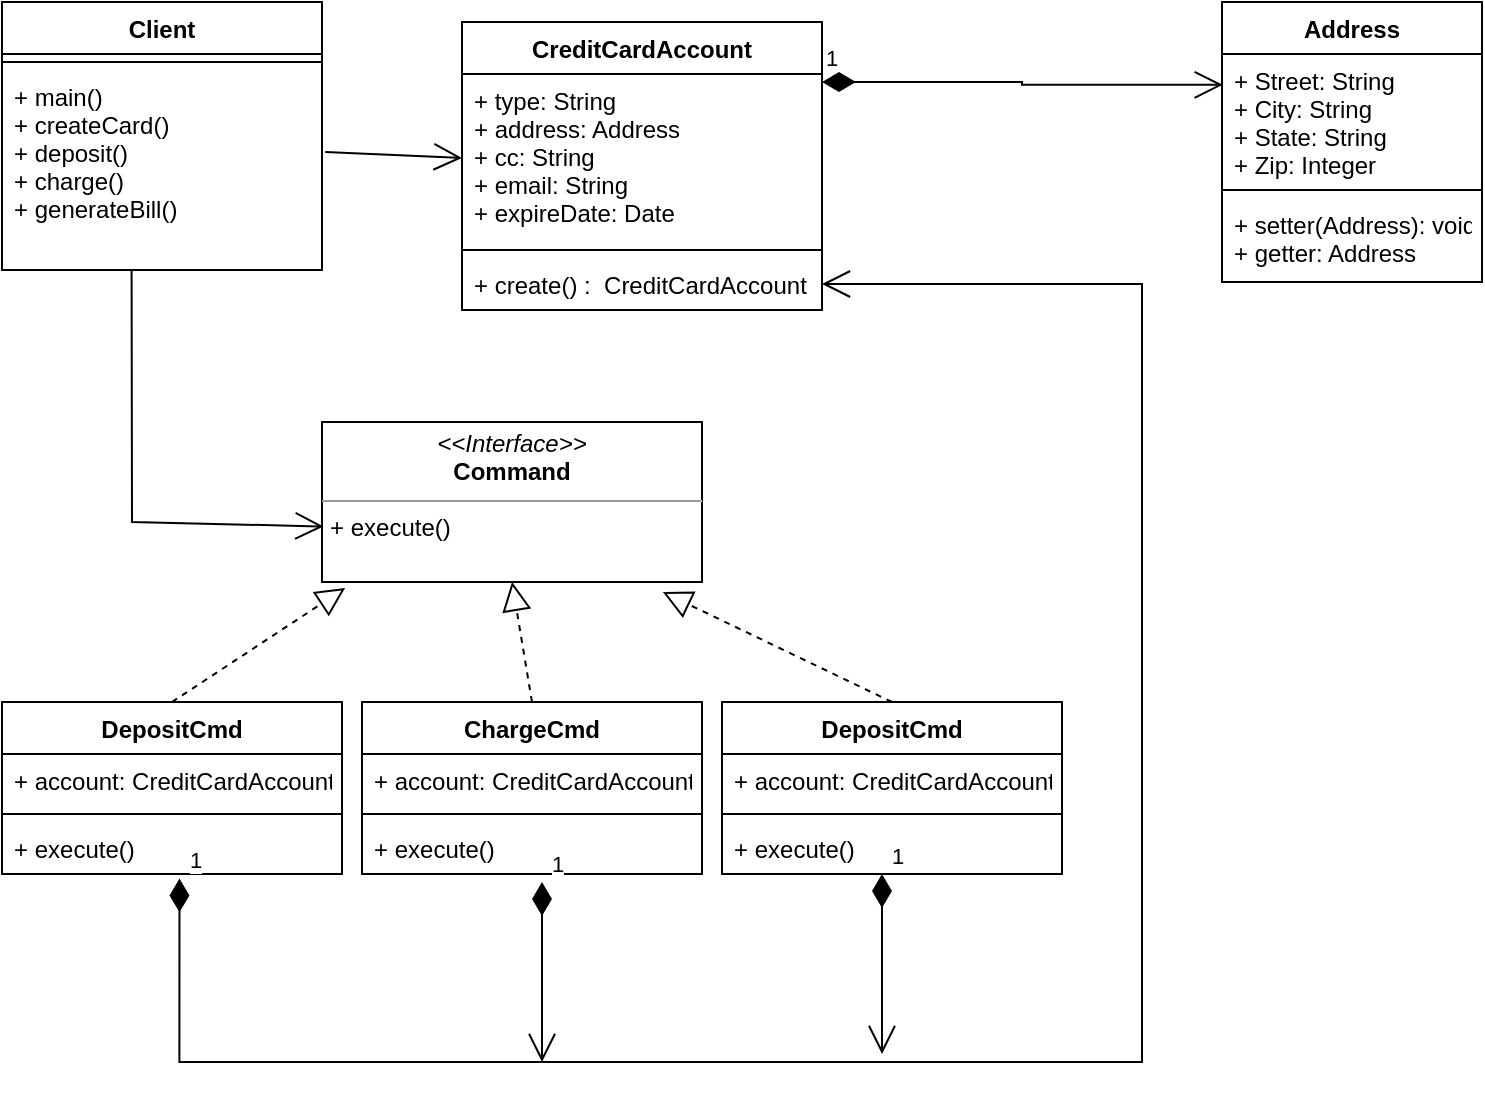 <mxfile version="20.0.4" type="device"><diagram id="C5RBs43oDa-KdzZeNtuy" name="Page-1"><mxGraphModel dx="1278" dy="539" grid="1" gridSize="10" guides="1" tooltips="1" connect="1" arrows="1" fold="1" page="1" pageScale="1" pageWidth="827" pageHeight="1169" math="0" shadow="0"><root><mxCell id="WIyWlLk6GJQsqaUBKTNV-0"/><mxCell id="WIyWlLk6GJQsqaUBKTNV-1" parent="WIyWlLk6GJQsqaUBKTNV-0"/><mxCell id="313K-5Didd-foyE__Kp1-4" value="Client" style="swimlane;fontStyle=1;align=center;verticalAlign=top;childLayout=stackLayout;horizontal=1;startSize=26;horizontalStack=0;resizeParent=1;resizeParentMax=0;resizeLast=0;collapsible=1;marginBottom=0;" vertex="1" parent="WIyWlLk6GJQsqaUBKTNV-1"><mxGeometry x="50" y="40" width="160" height="134" as="geometry"/></mxCell><mxCell id="313K-5Didd-foyE__Kp1-6" value="" style="line;strokeWidth=1;fillColor=none;align=left;verticalAlign=middle;spacingTop=-1;spacingLeft=3;spacingRight=3;rotatable=0;labelPosition=right;points=[];portConstraint=eastwest;" vertex="1" parent="313K-5Didd-foyE__Kp1-4"><mxGeometry y="26" width="160" height="8" as="geometry"/></mxCell><mxCell id="313K-5Didd-foyE__Kp1-7" value="+ main()&#10;+ createCard()&#10;+ deposit()&#10;+ charge()&#10;+ generateBill()" style="text;strokeColor=none;fillColor=none;align=left;verticalAlign=top;spacingLeft=4;spacingRight=4;overflow=hidden;rotatable=0;points=[[0,0.5],[1,0.5]];portConstraint=eastwest;" vertex="1" parent="313K-5Didd-foyE__Kp1-4"><mxGeometry y="34" width="160" height="100" as="geometry"/></mxCell><mxCell id="313K-5Didd-foyE__Kp1-8" value="CreditCardAccount" style="swimlane;fontStyle=1;align=center;verticalAlign=top;childLayout=stackLayout;horizontal=1;startSize=26;horizontalStack=0;resizeParent=1;resizeParentMax=0;resizeLast=0;collapsible=1;marginBottom=0;" vertex="1" parent="WIyWlLk6GJQsqaUBKTNV-1"><mxGeometry x="280" y="50" width="180" height="144" as="geometry"/></mxCell><mxCell id="313K-5Didd-foyE__Kp1-9" value="+ type: String&#10;+ address: Address&#10;+ cc: String&#10;+ email: String&#10;+ expireDate: Date" style="text;strokeColor=none;fillColor=none;align=left;verticalAlign=top;spacingLeft=4;spacingRight=4;overflow=hidden;rotatable=0;points=[[0,0.5],[1,0.5]];portConstraint=eastwest;" vertex="1" parent="313K-5Didd-foyE__Kp1-8"><mxGeometry y="26" width="180" height="84" as="geometry"/></mxCell><mxCell id="313K-5Didd-foyE__Kp1-10" value="" style="line;strokeWidth=1;fillColor=none;align=left;verticalAlign=middle;spacingTop=-1;spacingLeft=3;spacingRight=3;rotatable=0;labelPosition=right;points=[];portConstraint=eastwest;" vertex="1" parent="313K-5Didd-foyE__Kp1-8"><mxGeometry y="110" width="180" height="8" as="geometry"/></mxCell><mxCell id="313K-5Didd-foyE__Kp1-11" value="+ create() :  CreditCardAccount" style="text;strokeColor=none;fillColor=none;align=left;verticalAlign=top;spacingLeft=4;spacingRight=4;overflow=hidden;rotatable=0;points=[[0,0.5],[1,0.5]];portConstraint=eastwest;" vertex="1" parent="313K-5Didd-foyE__Kp1-8"><mxGeometry y="118" width="180" height="26" as="geometry"/></mxCell><mxCell id="313K-5Didd-foyE__Kp1-12" value="&lt;p style=&quot;margin:0px;margin-top:4px;text-align:center;&quot;&gt;&lt;i&gt;&amp;lt;&amp;lt;Interface&amp;gt;&amp;gt;&lt;/i&gt;&lt;br&gt;&lt;b&gt;Command&lt;/b&gt;&lt;/p&gt;&lt;hr size=&quot;1&quot;&gt;&lt;p style=&quot;margin:0px;margin-left:4px;&quot;&gt;+ execute()&lt;/p&gt;" style="verticalAlign=top;align=left;overflow=fill;fontSize=12;fontFamily=Helvetica;html=1;" vertex="1" parent="WIyWlLk6GJQsqaUBKTNV-1"><mxGeometry x="210" y="250" width="190" height="80" as="geometry"/></mxCell><mxCell id="313K-5Didd-foyE__Kp1-13" value="DepositCmd" style="swimlane;fontStyle=1;align=center;verticalAlign=top;childLayout=stackLayout;horizontal=1;startSize=26;horizontalStack=0;resizeParent=1;resizeParentMax=0;resizeLast=0;collapsible=1;marginBottom=0;" vertex="1" parent="WIyWlLk6GJQsqaUBKTNV-1"><mxGeometry x="50" y="390" width="170" height="86" as="geometry"/></mxCell><mxCell id="313K-5Didd-foyE__Kp1-14" value="+ account: CreditCardAccount" style="text;strokeColor=none;fillColor=none;align=left;verticalAlign=top;spacingLeft=4;spacingRight=4;overflow=hidden;rotatable=0;points=[[0,0.5],[1,0.5]];portConstraint=eastwest;" vertex="1" parent="313K-5Didd-foyE__Kp1-13"><mxGeometry y="26" width="170" height="26" as="geometry"/></mxCell><mxCell id="313K-5Didd-foyE__Kp1-15" value="" style="line;strokeWidth=1;fillColor=none;align=left;verticalAlign=middle;spacingTop=-1;spacingLeft=3;spacingRight=3;rotatable=0;labelPosition=right;points=[];portConstraint=eastwest;" vertex="1" parent="313K-5Didd-foyE__Kp1-13"><mxGeometry y="52" width="170" height="8" as="geometry"/></mxCell><mxCell id="313K-5Didd-foyE__Kp1-16" value="+ execute()" style="text;strokeColor=none;fillColor=none;align=left;verticalAlign=top;spacingLeft=4;spacingRight=4;overflow=hidden;rotatable=0;points=[[0,0.5],[1,0.5]];portConstraint=eastwest;" vertex="1" parent="313K-5Didd-foyE__Kp1-13"><mxGeometry y="60" width="170" height="26" as="geometry"/></mxCell><mxCell id="313K-5Didd-foyE__Kp1-21" value="ChargeCmd" style="swimlane;fontStyle=1;align=center;verticalAlign=top;childLayout=stackLayout;horizontal=1;startSize=26;horizontalStack=0;resizeParent=1;resizeParentMax=0;resizeLast=0;collapsible=1;marginBottom=0;" vertex="1" parent="WIyWlLk6GJQsqaUBKTNV-1"><mxGeometry x="230" y="390" width="170" height="86" as="geometry"/></mxCell><mxCell id="313K-5Didd-foyE__Kp1-22" value="+ account: CreditCardAccount" style="text;strokeColor=none;fillColor=none;align=left;verticalAlign=top;spacingLeft=4;spacingRight=4;overflow=hidden;rotatable=0;points=[[0,0.5],[1,0.5]];portConstraint=eastwest;" vertex="1" parent="313K-5Didd-foyE__Kp1-21"><mxGeometry y="26" width="170" height="26" as="geometry"/></mxCell><mxCell id="313K-5Didd-foyE__Kp1-23" value="" style="line;strokeWidth=1;fillColor=none;align=left;verticalAlign=middle;spacingTop=-1;spacingLeft=3;spacingRight=3;rotatable=0;labelPosition=right;points=[];portConstraint=eastwest;" vertex="1" parent="313K-5Didd-foyE__Kp1-21"><mxGeometry y="52" width="170" height="8" as="geometry"/></mxCell><mxCell id="313K-5Didd-foyE__Kp1-24" value="+ execute()" style="text;strokeColor=none;fillColor=none;align=left;verticalAlign=top;spacingLeft=4;spacingRight=4;overflow=hidden;rotatable=0;points=[[0,0.5],[1,0.5]];portConstraint=eastwest;" vertex="1" parent="313K-5Didd-foyE__Kp1-21"><mxGeometry y="60" width="170" height="26" as="geometry"/></mxCell><mxCell id="313K-5Didd-foyE__Kp1-25" value="DepositCmd" style="swimlane;fontStyle=1;align=center;verticalAlign=top;childLayout=stackLayout;horizontal=1;startSize=26;horizontalStack=0;resizeParent=1;resizeParentMax=0;resizeLast=0;collapsible=1;marginBottom=0;" vertex="1" parent="WIyWlLk6GJQsqaUBKTNV-1"><mxGeometry x="410" y="390" width="170" height="86" as="geometry"/></mxCell><mxCell id="313K-5Didd-foyE__Kp1-26" value="+ account: CreditCardAccount" style="text;strokeColor=none;fillColor=none;align=left;verticalAlign=top;spacingLeft=4;spacingRight=4;overflow=hidden;rotatable=0;points=[[0,0.5],[1,0.5]];portConstraint=eastwest;" vertex="1" parent="313K-5Didd-foyE__Kp1-25"><mxGeometry y="26" width="170" height="26" as="geometry"/></mxCell><mxCell id="313K-5Didd-foyE__Kp1-27" value="" style="line;strokeWidth=1;fillColor=none;align=left;verticalAlign=middle;spacingTop=-1;spacingLeft=3;spacingRight=3;rotatable=0;labelPosition=right;points=[];portConstraint=eastwest;" vertex="1" parent="313K-5Didd-foyE__Kp1-25"><mxGeometry y="52" width="170" height="8" as="geometry"/></mxCell><mxCell id="313K-5Didd-foyE__Kp1-28" value="+ execute()" style="text;strokeColor=none;fillColor=none;align=left;verticalAlign=top;spacingLeft=4;spacingRight=4;overflow=hidden;rotatable=0;points=[[0,0.5],[1,0.5]];portConstraint=eastwest;" vertex="1" parent="313K-5Didd-foyE__Kp1-25"><mxGeometry y="60" width="170" height="26" as="geometry"/></mxCell><mxCell id="313K-5Didd-foyE__Kp1-42" value="Address" style="swimlane;fontStyle=1;align=center;verticalAlign=top;childLayout=stackLayout;horizontal=1;startSize=26;horizontalStack=0;resizeParent=1;resizeParentMax=0;resizeLast=0;collapsible=1;marginBottom=0;" vertex="1" parent="WIyWlLk6GJQsqaUBKTNV-1"><mxGeometry x="660" y="40" width="130" height="140" as="geometry"/></mxCell><mxCell id="313K-5Didd-foyE__Kp1-43" value="+ Street: String&#10;+ City: String&#10;+ State: String&#10;+ Zip: Integer&#10; " style="text;strokeColor=none;fillColor=none;align=left;verticalAlign=top;spacingLeft=4;spacingRight=4;overflow=hidden;rotatable=0;points=[[0,0.5],[1,0.5]];portConstraint=eastwest;" vertex="1" parent="313K-5Didd-foyE__Kp1-42"><mxGeometry y="26" width="130" height="64" as="geometry"/></mxCell><mxCell id="313K-5Didd-foyE__Kp1-44" value="" style="line;strokeWidth=1;fillColor=none;align=left;verticalAlign=middle;spacingTop=-1;spacingLeft=3;spacingRight=3;rotatable=0;labelPosition=right;points=[];portConstraint=eastwest;" vertex="1" parent="313K-5Didd-foyE__Kp1-42"><mxGeometry y="90" width="130" height="8" as="geometry"/></mxCell><mxCell id="313K-5Didd-foyE__Kp1-45" value="+ setter(Address): void &#10;+ getter: Address" style="text;strokeColor=none;fillColor=none;align=left;verticalAlign=top;spacingLeft=4;spacingRight=4;overflow=hidden;rotatable=0;points=[[0,0.5],[1,0.5]];portConstraint=eastwest;" vertex="1" parent="313K-5Didd-foyE__Kp1-42"><mxGeometry y="98" width="130" height="42" as="geometry"/></mxCell><mxCell id="313K-5Didd-foyE__Kp1-47" value="" style="endArrow=block;dashed=1;endFill=0;endSize=12;html=1;rounded=0;exitX=0.5;exitY=0;exitDx=0;exitDy=0;entryX=0.061;entryY=1.038;entryDx=0;entryDy=0;entryPerimeter=0;" edge="1" parent="WIyWlLk6GJQsqaUBKTNV-1" source="313K-5Didd-foyE__Kp1-13" target="313K-5Didd-foyE__Kp1-12"><mxGeometry width="160" relative="1" as="geometry"><mxPoint x="330" y="260" as="sourcePoint"/><mxPoint x="490" y="260" as="targetPoint"/></mxGeometry></mxCell><mxCell id="313K-5Didd-foyE__Kp1-48" value="" style="endArrow=block;dashed=1;endFill=0;endSize=12;html=1;rounded=0;exitX=0.5;exitY=0;exitDx=0;exitDy=0;entryX=0.5;entryY=1;entryDx=0;entryDy=0;" edge="1" parent="WIyWlLk6GJQsqaUBKTNV-1" source="313K-5Didd-foyE__Kp1-21" target="313K-5Didd-foyE__Kp1-12"><mxGeometry width="160" relative="1" as="geometry"><mxPoint x="330" y="260" as="sourcePoint"/><mxPoint x="490" y="260" as="targetPoint"/></mxGeometry></mxCell><mxCell id="313K-5Didd-foyE__Kp1-49" value="" style="endArrow=block;dashed=1;endFill=0;endSize=12;html=1;rounded=0;exitX=0.5;exitY=0;exitDx=0;exitDy=0;entryX=0.897;entryY=1.063;entryDx=0;entryDy=0;entryPerimeter=0;" edge="1" parent="WIyWlLk6GJQsqaUBKTNV-1" source="313K-5Didd-foyE__Kp1-25" target="313K-5Didd-foyE__Kp1-12"><mxGeometry width="160" relative="1" as="geometry"><mxPoint x="330" y="260" as="sourcePoint"/><mxPoint x="490" y="260" as="targetPoint"/></mxGeometry></mxCell><mxCell id="313K-5Didd-foyE__Kp1-50" value="" style="endArrow=open;endFill=1;endSize=12;html=1;rounded=0;exitX=1.01;exitY=0.41;exitDx=0;exitDy=0;exitPerimeter=0;entryX=0;entryY=0.5;entryDx=0;entryDy=0;" edge="1" parent="WIyWlLk6GJQsqaUBKTNV-1" source="313K-5Didd-foyE__Kp1-7" target="313K-5Didd-foyE__Kp1-9"><mxGeometry width="160" relative="1" as="geometry"><mxPoint x="330" y="260" as="sourcePoint"/><mxPoint x="490" y="260" as="targetPoint"/></mxGeometry></mxCell><mxCell id="313K-5Didd-foyE__Kp1-51" value="1" style="endArrow=open;html=1;endSize=12;startArrow=diamondThin;startSize=14;startFill=1;edgeStyle=orthogonalEdgeStyle;align=left;verticalAlign=bottom;rounded=0;entryX=0.003;entryY=0.241;entryDx=0;entryDy=0;entryPerimeter=0;exitX=1;exitY=0.048;exitDx=0;exitDy=0;exitPerimeter=0;" edge="1" parent="WIyWlLk6GJQsqaUBKTNV-1" source="313K-5Didd-foyE__Kp1-9" target="313K-5Didd-foyE__Kp1-43"><mxGeometry x="-1" y="3" relative="1" as="geometry"><mxPoint x="480" y="80" as="sourcePoint"/><mxPoint x="640" y="80" as="targetPoint"/></mxGeometry></mxCell><mxCell id="313K-5Didd-foyE__Kp1-52" value="1" style="endArrow=open;html=1;endSize=12;startArrow=diamondThin;startSize=14;startFill=1;edgeStyle=orthogonalEdgeStyle;align=left;verticalAlign=bottom;rounded=0;exitX=0.522;exitY=1.085;exitDx=0;exitDy=0;exitPerimeter=0;entryX=1;entryY=0.5;entryDx=0;entryDy=0;" edge="1" parent="WIyWlLk6GJQsqaUBKTNV-1" source="313K-5Didd-foyE__Kp1-16" target="313K-5Didd-foyE__Kp1-11"><mxGeometry x="-1" y="3" relative="1" as="geometry"><mxPoint x="330" y="380" as="sourcePoint"/><mxPoint x="680" y="270" as="targetPoint"/><Array as="points"><mxPoint x="139" y="570"/><mxPoint x="620" y="570"/><mxPoint x="620" y="181"/></Array></mxGeometry></mxCell><mxCell id="313K-5Didd-foyE__Kp1-53" value="1" style="endArrow=open;html=1;endSize=12;startArrow=diamondThin;startSize=14;startFill=1;align=left;verticalAlign=bottom;rounded=0;" edge="1" parent="WIyWlLk6GJQsqaUBKTNV-1"><mxGeometry x="-1" y="3" relative="1" as="geometry"><mxPoint x="320" y="480" as="sourcePoint"/><mxPoint x="320" y="570" as="targetPoint"/></mxGeometry></mxCell><mxCell id="313K-5Didd-foyE__Kp1-54" value="1" style="endArrow=open;html=1;endSize=12;startArrow=diamondThin;startSize=14;startFill=1;align=left;verticalAlign=bottom;rounded=0;" edge="1" parent="WIyWlLk6GJQsqaUBKTNV-1"><mxGeometry x="-1" y="3" relative="1" as="geometry"><mxPoint x="490" y="476" as="sourcePoint"/><mxPoint x="490" y="566" as="targetPoint"/></mxGeometry></mxCell><mxCell id="313K-5Didd-foyE__Kp1-55" value="" style="endArrow=open;endFill=1;endSize=12;html=1;rounded=0;exitX=0.405;exitY=1.002;exitDx=0;exitDy=0;exitPerimeter=0;entryX=0.004;entryY=0.653;entryDx=0;entryDy=0;entryPerimeter=0;" edge="1" parent="WIyWlLk6GJQsqaUBKTNV-1" source="313K-5Didd-foyE__Kp1-7" target="313K-5Didd-foyE__Kp1-12"><mxGeometry width="160" relative="1" as="geometry"><mxPoint x="330" y="300" as="sourcePoint"/><mxPoint x="490" y="300" as="targetPoint"/><Array as="points"><mxPoint x="115" y="300"/></Array></mxGeometry></mxCell></root></mxGraphModel></diagram></mxfile>